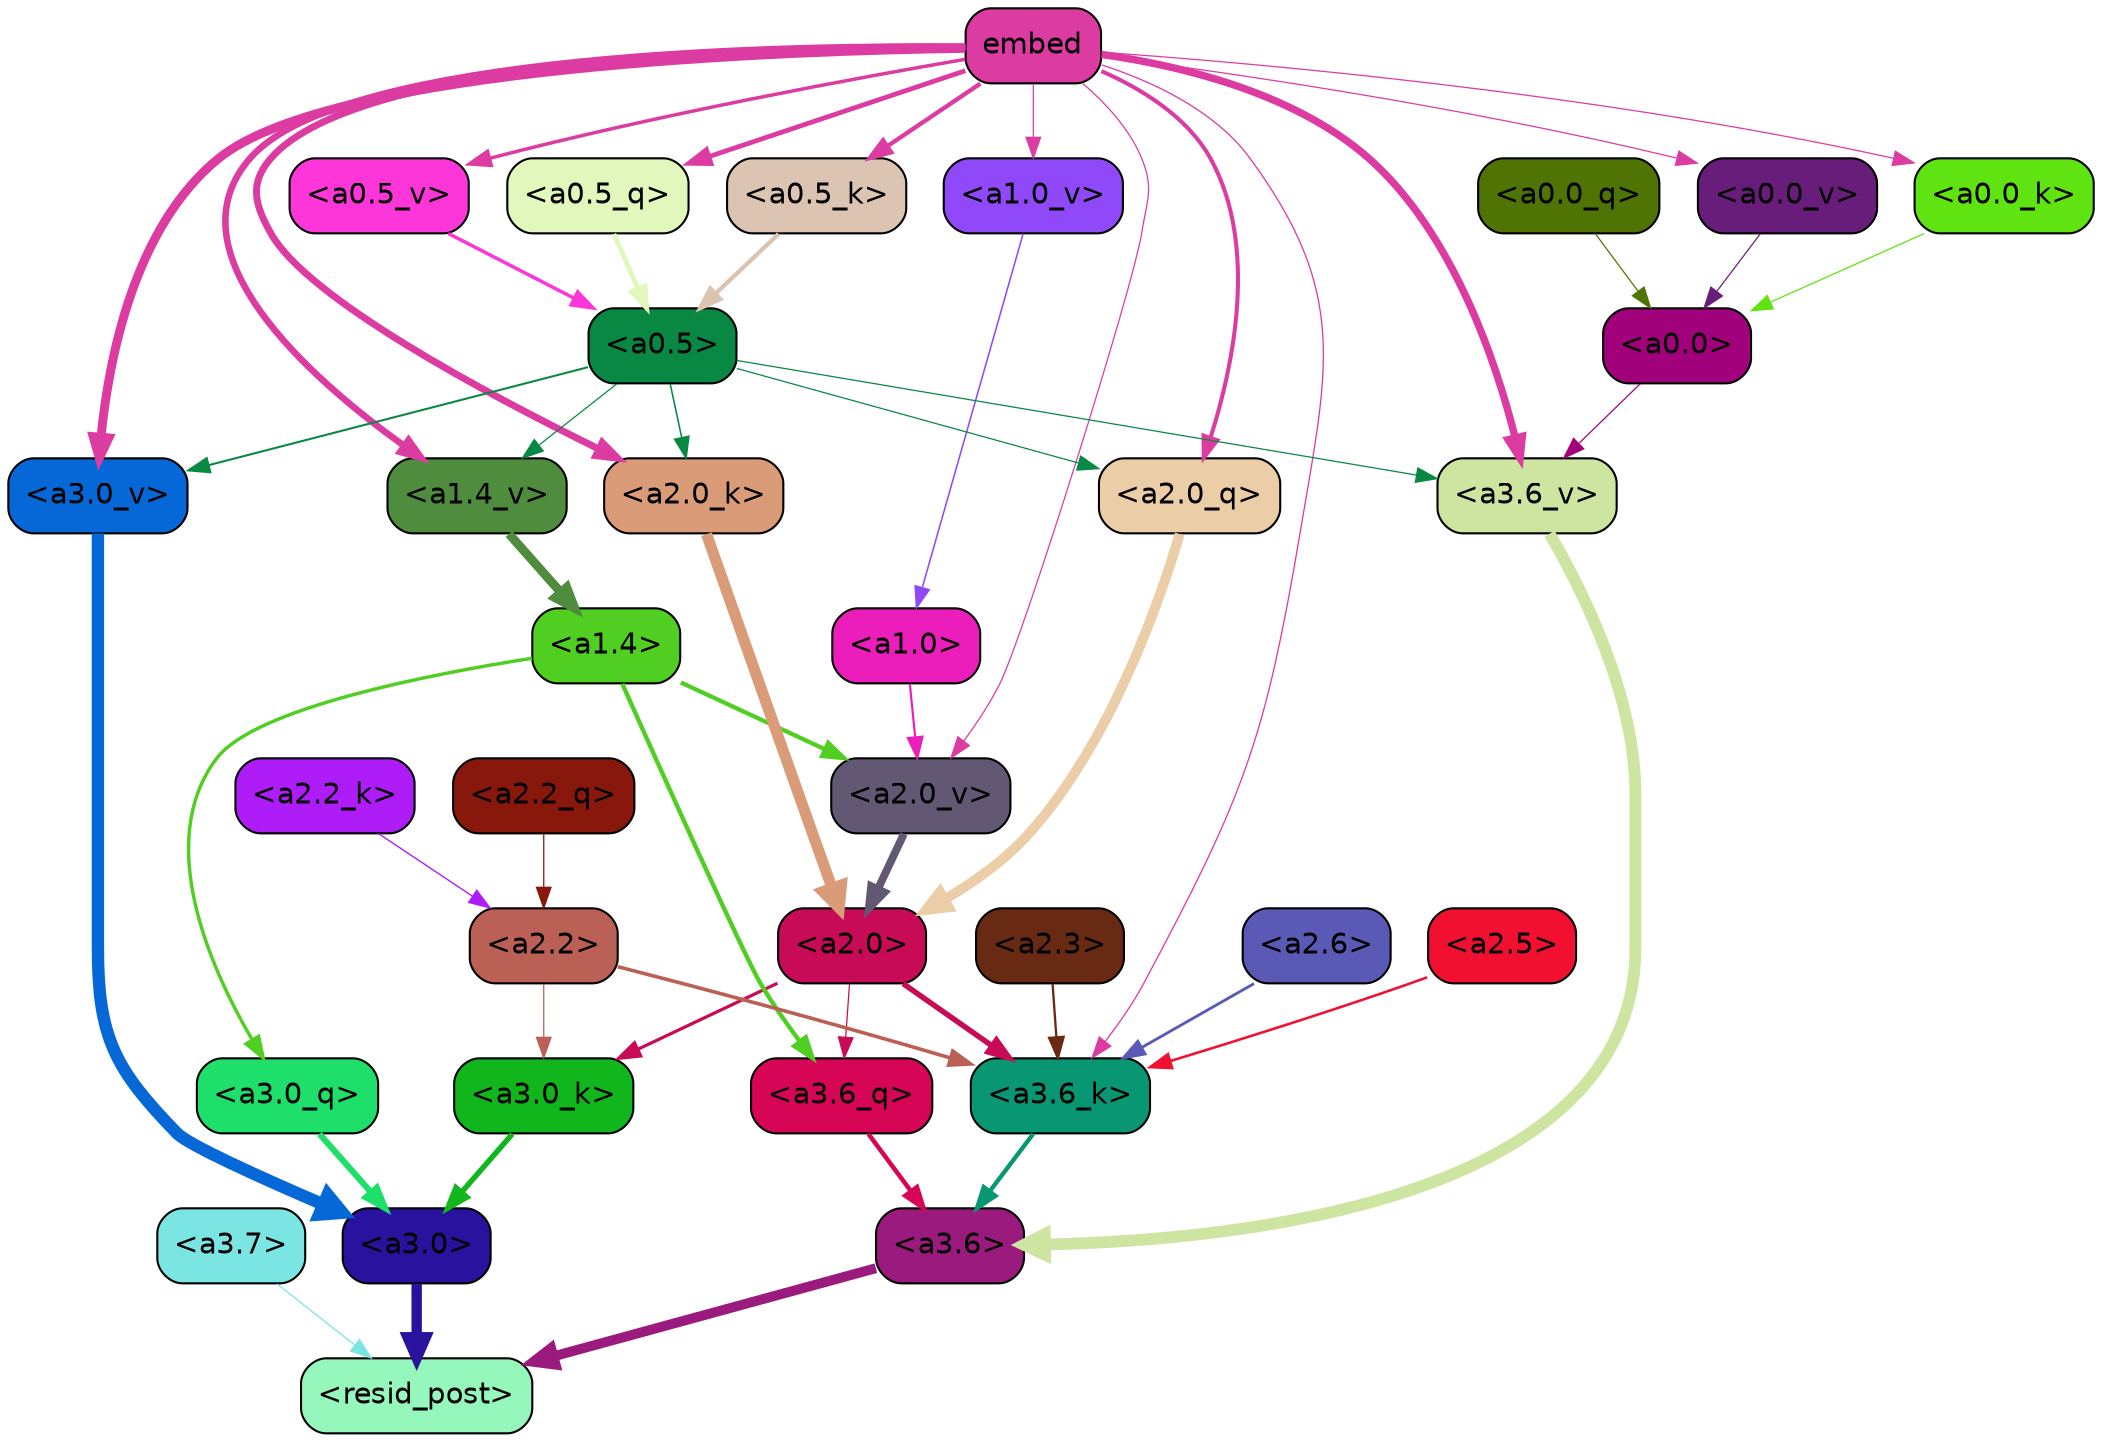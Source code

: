 strict digraph "" {
	graph [bgcolor=transparent,
		layout=dot,
		overlap=false,
		splines=true
	];
	"<a3.7>"	[color=black,
		fillcolor="#7be5e4",
		fontname=Helvetica,
		shape=box,
		style="filled, rounded"];
	"<resid_post>"	[color=black,
		fillcolor="#95f7bc",
		fontname=Helvetica,
		shape=box,
		style="filled, rounded"];
	"<a3.7>" -> "<resid_post>"	[color="#7be5e4",
		penwidth=0.6];
	"<a3.6>"	[color=black,
		fillcolor="#9a1b7d",
		fontname=Helvetica,
		shape=box,
		style="filled, rounded"];
	"<a3.6>" -> "<resid_post>"	[color="#9a1b7d",
		penwidth=4.748674273490906];
	"<a3.0>"	[color=black,
		fillcolor="#29139e",
		fontname=Helvetica,
		shape=box,
		style="filled, rounded"];
	"<a3.0>" -> "<resid_post>"	[color="#29139e",
		penwidth=5.004031300544739];
	"<a3.6_q>"	[color=black,
		fillcolor="#d70556",
		fontname=Helvetica,
		shape=box,
		style="filled, rounded"];
	"<a3.6_q>" -> "<a3.6>"	[color="#d70556",
		penwidth=2.1656854450702667];
	"<a3.0_q>"	[color=black,
		fillcolor="#1ddf69",
		fontname=Helvetica,
		shape=box,
		style="filled, rounded"];
	"<a3.0_q>" -> "<a3.0>"	[color="#1ddf69",
		penwidth=2.95696559548378];
	"<a3.6_k>"	[color=black,
		fillcolor="#099773",
		fontname=Helvetica,
		shape=box,
		style="filled, rounded"];
	"<a3.6_k>" -> "<a3.6>"	[color="#099773",
		penwidth=2.086437076330185];
	"<a3.0_k>"	[color=black,
		fillcolor="#10b61b",
		fontname=Helvetica,
		shape=box,
		style="filled, rounded"];
	"<a3.0_k>" -> "<a3.0>"	[color="#10b61b",
		penwidth=2.5988530814647675];
	"<a3.6_v>"	[color=black,
		fillcolor="#cde5a1",
		fontname=Helvetica,
		shape=box,
		style="filled, rounded"];
	"<a3.6_v>" -> "<a3.6>"	[color="#cde5a1",
		penwidth=5.669987380504608];
	"<a3.0_v>"	[color=black,
		fillcolor="#0668d6",
		fontname=Helvetica,
		shape=box,
		style="filled, rounded"];
	"<a3.0_v>" -> "<a3.0>"	[color="#0668d6",
		penwidth=5.9515902400016785];
	"<a2.0>"	[color=black,
		fillcolor="#c80b56",
		fontname=Helvetica,
		shape=box,
		style="filled, rounded"];
	"<a2.0>" -> "<a3.6_q>"	[color="#c80b56",
		penwidth=0.6];
	"<a2.0>" -> "<a3.6_k>"	[color="#c80b56",
		penwidth=2.6423546075820923];
	"<a2.0>" -> "<a3.0_k>"	[color="#c80b56",
		penwidth=1.5482127666473389];
	"<a1.4>"	[color=black,
		fillcolor="#50cf22",
		fontname=Helvetica,
		shape=box,
		style="filled, rounded"];
	"<a1.4>" -> "<a3.6_q>"	[color="#50cf22",
		penwidth=2.1035547256469727];
	"<a1.4>" -> "<a3.0_q>"	[color="#50cf22",
		penwidth=1.6541699171066284];
	"<a2.0_v>"	[color=black,
		fillcolor="#625874",
		fontname=Helvetica,
		shape=box,
		style="filled, rounded"];
	"<a1.4>" -> "<a2.0_v>"	[color="#50cf22",
		penwidth=2.048949420452118];
	"<a2.6>"	[color=black,
		fillcolor="#5a59b5",
		fontname=Helvetica,
		shape=box,
		style="filled, rounded"];
	"<a2.6>" -> "<a3.6_k>"	[color="#5a59b5",
		penwidth=1.3718644380569458];
	"<a2.5>"	[color=black,
		fillcolor="#f21030",
		fontname=Helvetica,
		shape=box,
		style="filled, rounded"];
	"<a2.5>" -> "<a3.6_k>"	[color="#f21030",
		penwidth=1.231603980064392];
	"<a2.3>"	[color=black,
		fillcolor="#692a13",
		fontname=Helvetica,
		shape=box,
		style="filled, rounded"];
	"<a2.3>" -> "<a3.6_k>"	[color="#692a13",
		penwidth=1.1117559671401978];
	"<a2.2>"	[color=black,
		fillcolor="#ba6055",
		fontname=Helvetica,
		shape=box,
		style="filled, rounded"];
	"<a2.2>" -> "<a3.6_k>"	[color="#ba6055",
		penwidth=1.7315057516098022];
	"<a2.2>" -> "<a3.0_k>"	[color="#ba6055",
		penwidth=0.6];
	embed	[color=black,
		fillcolor="#dc3ca2",
		fontname=Helvetica,
		shape=box,
		style="filled, rounded"];
	embed -> "<a3.6_k>"	[color="#dc3ca2",
		penwidth=0.6229734420776367];
	embed -> "<a3.6_v>"	[color="#dc3ca2",
		penwidth=3.56406831741333];
	embed -> "<a3.0_v>"	[color="#dc3ca2",
		penwidth=4.293717980384827];
	"<a2.0_q>"	[color=black,
		fillcolor="#ebcda7",
		fontname=Helvetica,
		shape=box,
		style="filled, rounded"];
	embed -> "<a2.0_q>"	[color="#dc3ca2",
		penwidth=1.9479764699935913];
	"<a2.0_k>"	[color=black,
		fillcolor="#da9c78",
		fontname=Helvetica,
		shape=box,
		style="filled, rounded"];
	embed -> "<a2.0_k>"	[color="#dc3ca2",
		penwidth=3.348647713661194];
	embed -> "<a2.0_v>"	[color="#dc3ca2",
		penwidth=0.6];
	"<a1.4_v>"	[color=black,
		fillcolor="#4f8c3d",
		fontname=Helvetica,
		shape=box,
		style="filled, rounded"];
	embed -> "<a1.4_v>"	[color="#dc3ca2",
		penwidth=3.1658360958099365];
	"<a1.0_v>"	[color=black,
		fillcolor="#9049f9",
		fontname=Helvetica,
		shape=box,
		style="filled, rounded"];
	embed -> "<a1.0_v>"	[color="#dc3ca2",
		penwidth=0.6];
	"<a0.5_q>"	[color=black,
		fillcolor="#e2f7bb",
		fontname=Helvetica,
		shape=box,
		style="filled, rounded"];
	embed -> "<a0.5_q>"	[color="#dc3ca2",
		penwidth=2.3033435344696045];
	"<a0.5_k>"	[color=black,
		fillcolor="#dcc4b3",
		fontname=Helvetica,
		shape=box,
		style="filled, rounded"];
	embed -> "<a0.5_k>"	[color="#dc3ca2",
		penwidth=2.0782761573791504];
	"<a0.0_k>"	[color=black,
		fillcolor="#5fe311",
		fontname=Helvetica,
		shape=box,
		style="filled, rounded"];
	embed -> "<a0.0_k>"	[color="#dc3ca2",
		penwidth=0.6];
	"<a0.5_v>"	[color=black,
		fillcolor="#fc36d8",
		fontname=Helvetica,
		shape=box,
		style="filled, rounded"];
	embed -> "<a0.5_v>"	[color="#dc3ca2",
		penwidth=1.6795666217803955];
	"<a0.0_v>"	[color=black,
		fillcolor="#681d7a",
		fontname=Helvetica,
		shape=box,
		style="filled, rounded"];
	embed -> "<a0.0_v>"	[color="#dc3ca2",
		penwidth=0.6];
	"<a0.5>"	[color=black,
		fillcolor="#088842",
		fontname=Helvetica,
		shape=box,
		style="filled, rounded"];
	"<a0.5>" -> "<a3.6_v>"	[color="#088842",
		penwidth=0.6];
	"<a0.5>" -> "<a3.0_v>"	[color="#088842",
		penwidth=0.9916514158248901];
	"<a0.5>" -> "<a2.0_q>"	[color="#088842",
		penwidth=0.6];
	"<a0.5>" -> "<a2.0_k>"	[color="#088842",
		penwidth=0.7479127645492554];
	"<a0.5>" -> "<a1.4_v>"	[color="#088842",
		penwidth=0.6];
	"<a0.0>"	[color=black,
		fillcolor="#a1027b",
		fontname=Helvetica,
		shape=box,
		style="filled, rounded"];
	"<a0.0>" -> "<a3.6_v>"	[color="#a1027b",
		penwidth=0.6];
	"<a2.2_q>"	[color=black,
		fillcolor="#88170c",
		fontname=Helvetica,
		shape=box,
		style="filled, rounded"];
	"<a2.2_q>" -> "<a2.2>"	[color="#88170c",
		penwidth=0.6068362593650818];
	"<a2.0_q>" -> "<a2.0>"	[color="#ebcda7",
		penwidth=4.801594913005829];
	"<a2.2_k>"	[color=black,
		fillcolor="#ae1df8",
		fontname=Helvetica,
		shape=box,
		style="filled, rounded"];
	"<a2.2_k>" -> "<a2.2>"	[color="#ae1df8",
		penwidth=0.6648573875427246];
	"<a2.0_k>" -> "<a2.0>"	[color="#da9c78",
		penwidth=5.364346981048584];
	"<a2.0_v>" -> "<a2.0>"	[color="#625874",
		penwidth=3.76983106136322];
	"<a1.0>"	[color=black,
		fillcolor="#eb1dbb",
		fontname=Helvetica,
		shape=box,
		style="filled, rounded"];
	"<a1.0>" -> "<a2.0_v>"	[color="#eb1dbb",
		penwidth=1.0333166718482971];
	"<a1.4_v>" -> "<a1.4>"	[color="#4f8c3d",
		penwidth=4.295930981636047];
	"<a1.0_v>" -> "<a1.0>"	[color="#9049f9",
		penwidth=0.7506231069564819];
	"<a0.5_q>" -> "<a0.5>"	[color="#e2f7bb",
		penwidth=2.30334210395813];
	"<a0.0_q>"	[color=black,
		fillcolor="#4f7404",
		fontname=Helvetica,
		shape=box,
		style="filled, rounded"];
	"<a0.0_q>" -> "<a0.0>"	[color="#4f7404",
		penwidth=0.6];
	"<a0.5_k>" -> "<a0.5>"	[color="#dcc4b3",
		penwidth=2.078277349472046];
	"<a0.0_k>" -> "<a0.0>"	[color="#5fe311",
		penwidth=0.6];
	"<a0.5_v>" -> "<a0.5>"	[color="#fc36d8",
		penwidth=1.6795680522918701];
	"<a0.0_v>" -> "<a0.0>"	[color="#681d7a",
		penwidth=0.6];
}

